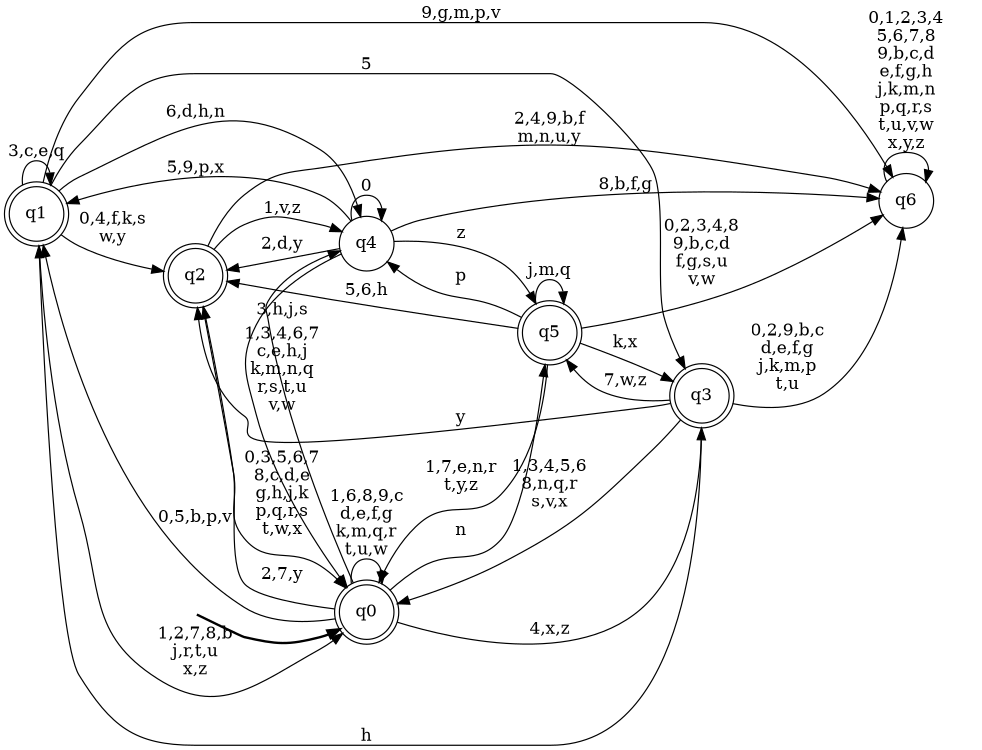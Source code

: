 digraph BlueStar {
__start0 [style = invis, shape = none, label = "", width = 0, height = 0];

rankdir=LR;
size="8,5";

s0 [style="rounded,filled", color="black", fillcolor="white" shape="doublecircle", label="q0"];
s1 [style="rounded,filled", color="black", fillcolor="white" shape="doublecircle", label="q1"];
s2 [style="rounded,filled", color="black", fillcolor="white" shape="doublecircle", label="q2"];
s3 [style="rounded,filled", color="black", fillcolor="white" shape="doublecircle", label="q3"];
s4 [style="filled", color="black", fillcolor="white" shape="circle", label="q4"];
s5 [style="rounded,filled", color="black", fillcolor="white" shape="doublecircle", label="q5"];
s6 [style="filled", color="black", fillcolor="white" shape="circle", label="q6"];
subgraph cluster_main { 
	graph [pad=".75", ranksep="0.15", nodesep="0.15"];
	 style=invis; 
	__start0 -> s0 [penwidth=2];
}
s0 -> s0 [label="1,6,8,9,c\nd,e,f,g\nk,m,q,r\nt,u,w"];
s0 -> s1 [label="0,5,b,p,v"];
s0 -> s2 [label="2,7,y"];
s0 -> s3 [label="4,x,z"];
s0 -> s4 [label="3,h,j,s"];
s0 -> s5 [label="n"];
s1 -> s0 [label="1,2,7,8,b\nj,r,t,u\nx,z"];
s1 -> s1 [label="3,c,e,q"];
s1 -> s2 [label="0,4,f,k,s\nw,y"];
s1 -> s3 [label="5"];
s1 -> s4 [label="6,d,h,n"];
s1 -> s6 [label="9,g,m,p,v"];
s2 -> s0 [label="0,3,5,6,7\n8,c,d,e\ng,h,j,k\np,q,r,s\nt,w,x"];
s2 -> s4 [label="1,v,z"];
s2 -> s6 [label="2,4,9,b,f\nm,n,u,y"];
s3 -> s0 [label="1,3,4,5,6\n8,n,q,r\ns,v,x"];
s3 -> s1 [label="h"];
s3 -> s2 [label="y"];
s3 -> s5 [label="7,w,z"];
s3 -> s6 [label="0,2,9,b,c\nd,e,f,g\nj,k,m,p\nt,u"];
s4 -> s0 [label="1,3,4,6,7\nc,e,h,j\nk,m,n,q\nr,s,t,u\nv,w"];
s4 -> s1 [label="5,9,p,x"];
s4 -> s2 [label="2,d,y"];
s4 -> s4 [label="0"];
s4 -> s5 [label="z"];
s4 -> s6 [label="8,b,f,g"];
s5 -> s0 [label="1,7,e,n,r\nt,y,z"];
s5 -> s2 [label="5,6,h"];
s5 -> s3 [label="k,x"];
s5 -> s4 [label="p"];
s5 -> s5 [label="j,m,q"];
s5 -> s6 [label="0,2,3,4,8\n9,b,c,d\nf,g,s,u\nv,w"];
s6 -> s6 [label="0,1,2,3,4\n5,6,7,8\n9,b,c,d\ne,f,g,h\nj,k,m,n\np,q,r,s\nt,u,v,w\nx,y,z"];

}